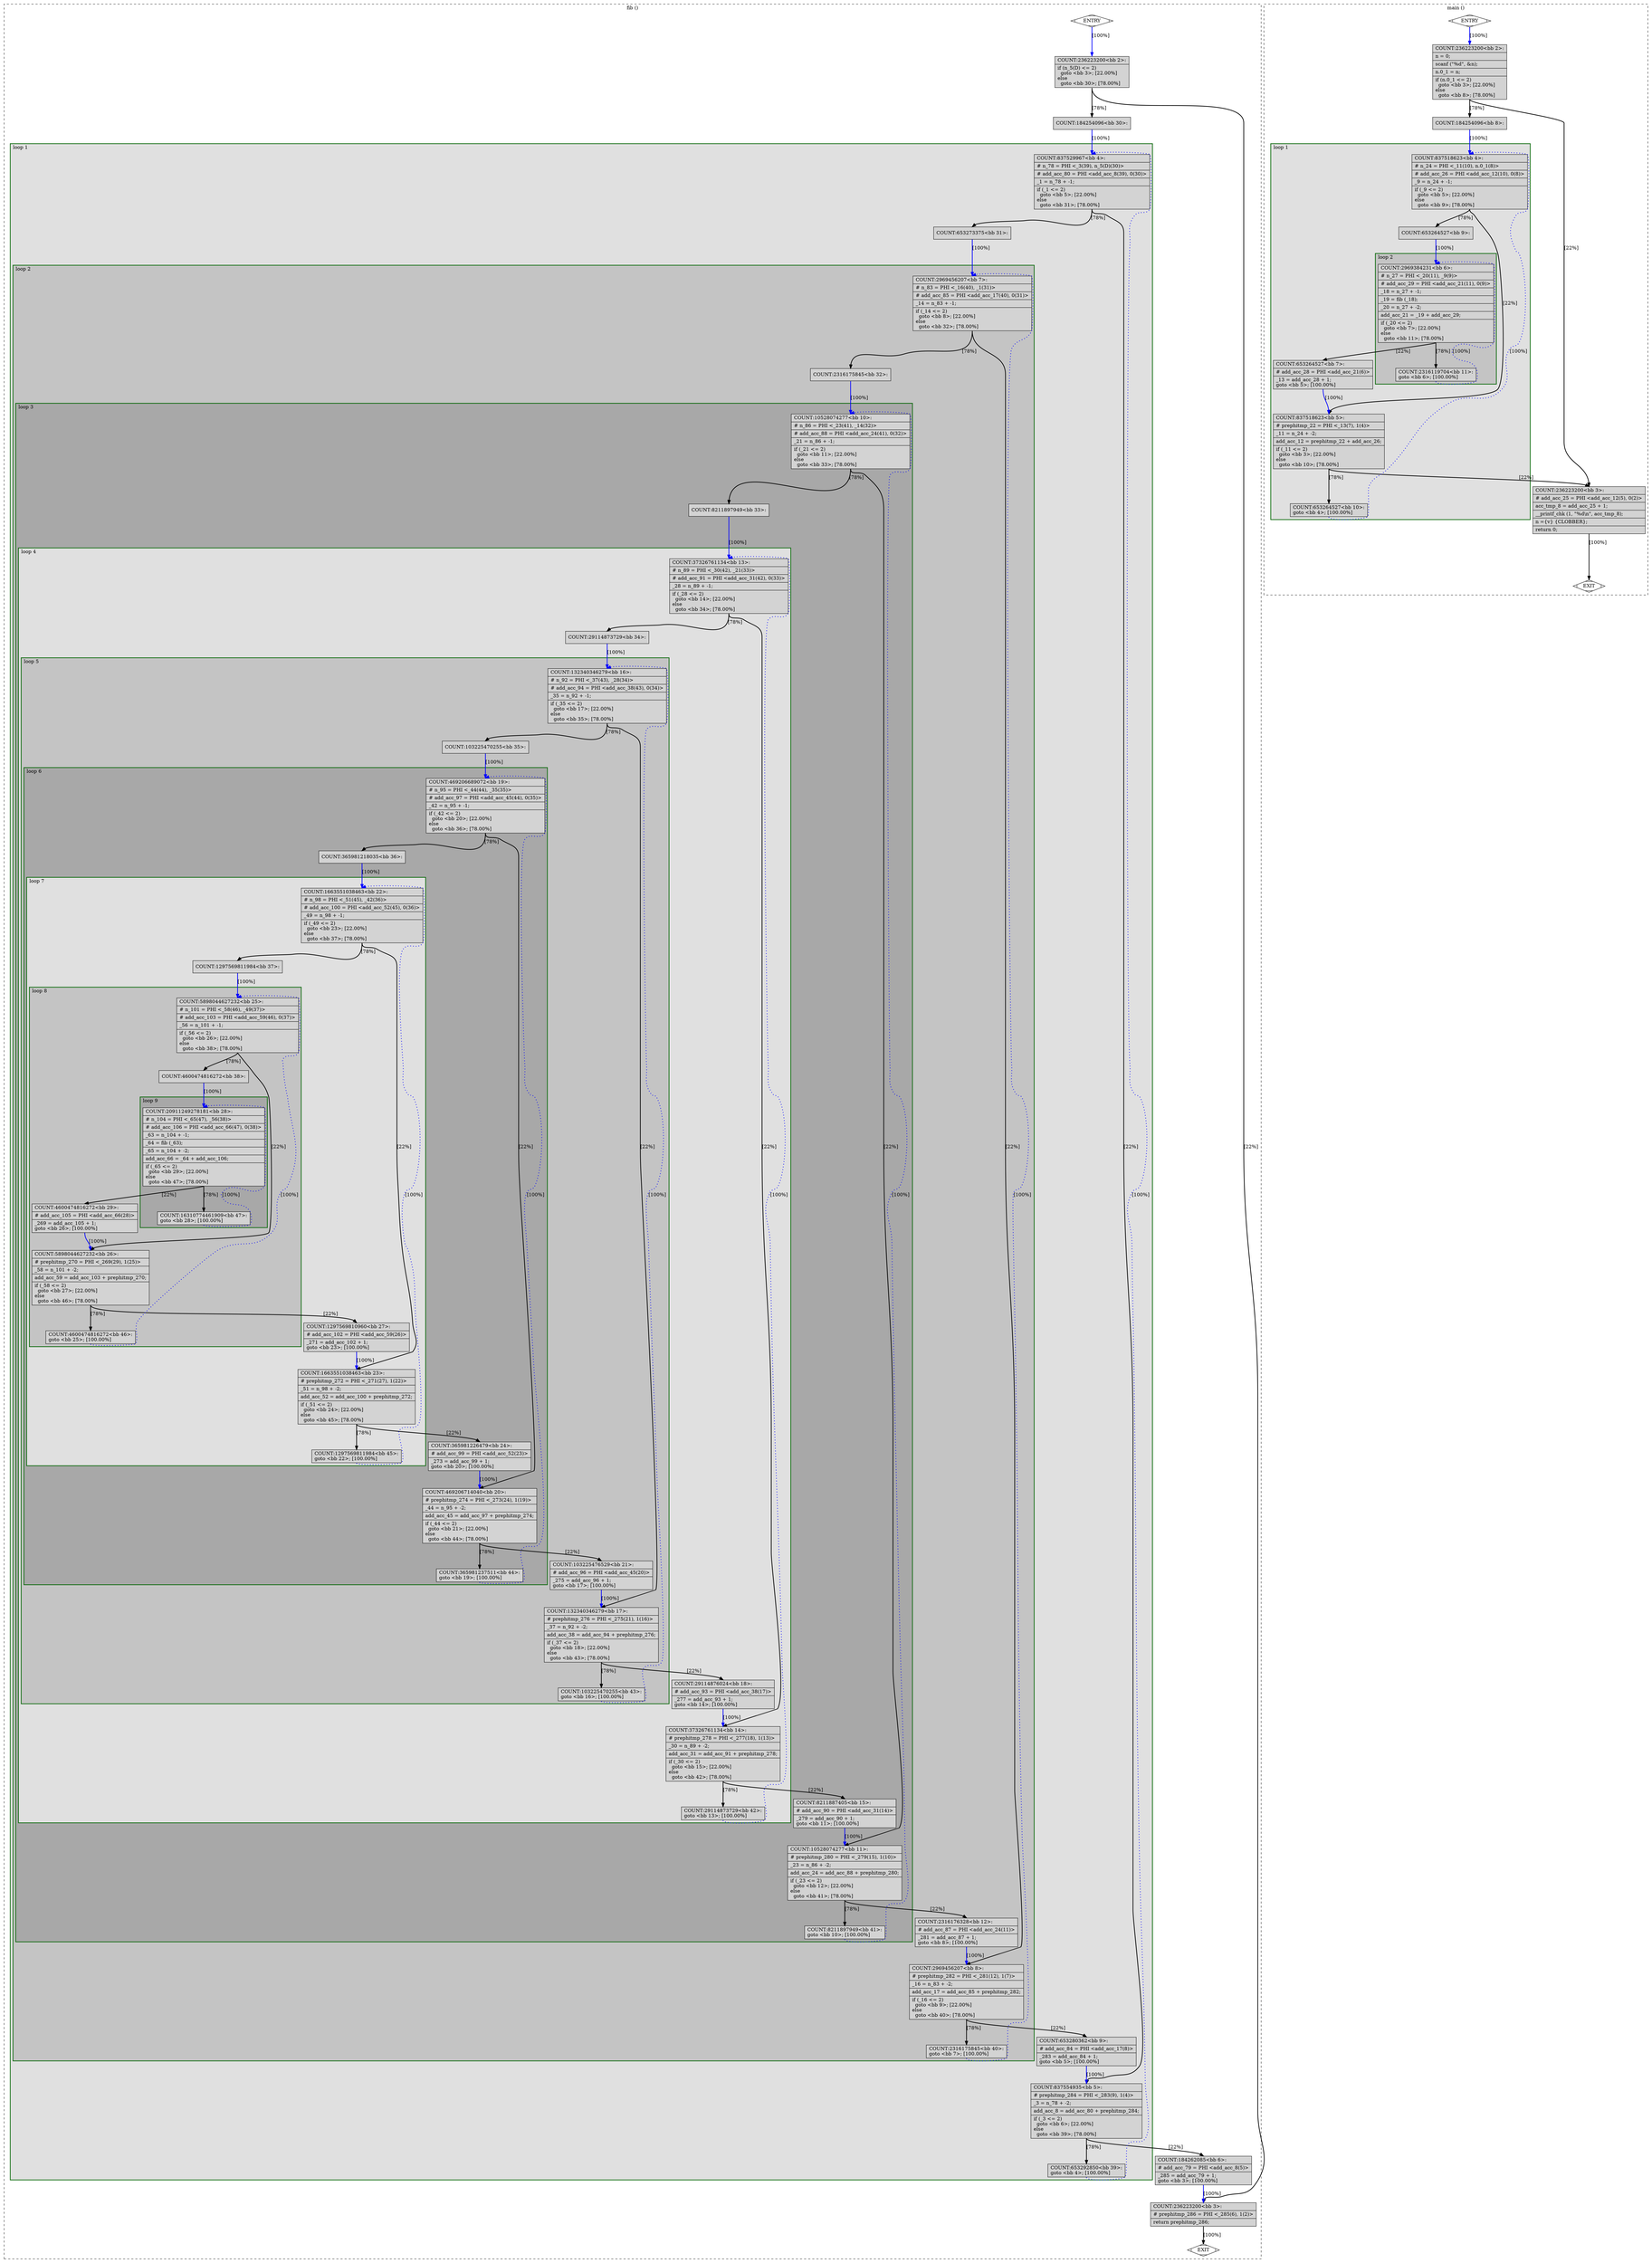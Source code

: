 digraph "a-fib_1.c.147t.unswitch" {
overlap=false;
subgraph "cluster_fib" {
	style="dashed";
	color="black";
	label="fib ()";
	subgraph cluster_40_1 {
	style="filled";
	color="darkgreen";
	fillcolor="grey88";
	label="loop 1";
	labeljust=l;
	penwidth=2;
	subgraph cluster_40_2 {
	style="filled";
	color="darkgreen";
	fillcolor="grey77";
	label="loop 2";
	labeljust=l;
	penwidth=2;
	subgraph cluster_40_3 {
	style="filled";
	color="darkgreen";
	fillcolor="grey66";
	label="loop 3";
	labeljust=l;
	penwidth=2;
	subgraph cluster_40_4 {
	style="filled";
	color="darkgreen";
	fillcolor="grey88";
	label="loop 4";
	labeljust=l;
	penwidth=2;
	subgraph cluster_40_5 {
	style="filled";
	color="darkgreen";
	fillcolor="grey77";
	label="loop 5";
	labeljust=l;
	penwidth=2;
	subgraph cluster_40_6 {
	style="filled";
	color="darkgreen";
	fillcolor="grey66";
	label="loop 6";
	labeljust=l;
	penwidth=2;
	subgraph cluster_40_7 {
	style="filled";
	color="darkgreen";
	fillcolor="grey88";
	label="loop 7";
	labeljust=l;
	penwidth=2;
	subgraph cluster_40_8 {
	style="filled";
	color="darkgreen";
	fillcolor="grey77";
	label="loop 8";
	labeljust=l;
	penwidth=2;
	subgraph cluster_40_9 {
	style="filled";
	color="darkgreen";
	fillcolor="grey66";
	label="loop 9";
	labeljust=l;
	penwidth=2;
	fn_40_basic_block_28 [shape=record,style=filled,fillcolor=lightgrey,label="{COUNT:20911249278181\<bb\ 28\>:\l\
|#\ n_104\ =\ PHI\ \<_65(47),\ _56(38)\>\l\
|#\ add_acc_106\ =\ PHI\ \<add_acc_66(47),\ 0(38)\>\l\
|_63\ =\ n_104\ +\ -1;\l\
|_64\ =\ fib\ (_63);\l\
|_65\ =\ n_104\ +\ -2;\l\
|add_acc_66\ =\ _64\ +\ add_acc_106;\l\
|if\ (_65\ \<=\ 2)\l\
\ \ goto\ \<bb\ 29\>;\ [22.00%]\l\
else\l\
\ \ goto\ \<bb\ 47\>;\ [78.00%]\l\
}"];

	fn_40_basic_block_47 [shape=record,style=filled,fillcolor=lightgrey,label="{COUNT:16310774461909\<bb\ 47\>:\l\
goto\ \<bb\ 28\>;\ [100.00%]\l\
}"];

	}
	fn_40_basic_block_25 [shape=record,style=filled,fillcolor=lightgrey,label="{COUNT:5898044627232\<bb\ 25\>:\l\
|#\ n_101\ =\ PHI\ \<_58(46),\ _49(37)\>\l\
|#\ add_acc_103\ =\ PHI\ \<add_acc_59(46),\ 0(37)\>\l\
|_56\ =\ n_101\ +\ -1;\l\
|if\ (_56\ \<=\ 2)\l\
\ \ goto\ \<bb\ 26\>;\ [22.00%]\l\
else\l\
\ \ goto\ \<bb\ 38\>;\ [78.00%]\l\
}"];

	fn_40_basic_block_26 [shape=record,style=filled,fillcolor=lightgrey,label="{COUNT:5898044627232\<bb\ 26\>:\l\
|#\ prephitmp_270\ =\ PHI\ \<_269(29),\ 1(25)\>\l\
|_58\ =\ n_101\ +\ -2;\l\
|add_acc_59\ =\ add_acc_103\ +\ prephitmp_270;\l\
|if\ (_58\ \<=\ 2)\l\
\ \ goto\ \<bb\ 27\>;\ [22.00%]\l\
else\l\
\ \ goto\ \<bb\ 46\>;\ [78.00%]\l\
}"];

	fn_40_basic_block_38 [shape=record,style=filled,fillcolor=lightgrey,label="{COUNT:4600474816272\<bb\ 38\>:\l\
}"];

	fn_40_basic_block_46 [shape=record,style=filled,fillcolor=lightgrey,label="{COUNT:4600474816272\<bb\ 46\>:\l\
goto\ \<bb\ 25\>;\ [100.00%]\l\
}"];

	fn_40_basic_block_29 [shape=record,style=filled,fillcolor=lightgrey,label="{COUNT:4600474816272\<bb\ 29\>:\l\
|#\ add_acc_105\ =\ PHI\ \<add_acc_66(28)\>\l\
|_269\ =\ add_acc_105\ +\ 1;\l\
goto\ \<bb\ 26\>;\ [100.00%]\l\
}"];

	}
	fn_40_basic_block_22 [shape=record,style=filled,fillcolor=lightgrey,label="{COUNT:1663551038463\<bb\ 22\>:\l\
|#\ n_98\ =\ PHI\ \<_51(45),\ _42(36)\>\l\
|#\ add_acc_100\ =\ PHI\ \<add_acc_52(45),\ 0(36)\>\l\
|_49\ =\ n_98\ +\ -1;\l\
|if\ (_49\ \<=\ 2)\l\
\ \ goto\ \<bb\ 23\>;\ [22.00%]\l\
else\l\
\ \ goto\ \<bb\ 37\>;\ [78.00%]\l\
}"];

	fn_40_basic_block_23 [shape=record,style=filled,fillcolor=lightgrey,label="{COUNT:1663551038463\<bb\ 23\>:\l\
|#\ prephitmp_272\ =\ PHI\ \<_271(27),\ 1(22)\>\l\
|_51\ =\ n_98\ +\ -2;\l\
|add_acc_52\ =\ add_acc_100\ +\ prephitmp_272;\l\
|if\ (_51\ \<=\ 2)\l\
\ \ goto\ \<bb\ 24\>;\ [22.00%]\l\
else\l\
\ \ goto\ \<bb\ 45\>;\ [78.00%]\l\
}"];

	fn_40_basic_block_37 [shape=record,style=filled,fillcolor=lightgrey,label="{COUNT:1297569811984\<bb\ 37\>:\l\
}"];

	fn_40_basic_block_45 [shape=record,style=filled,fillcolor=lightgrey,label="{COUNT:1297569811984\<bb\ 45\>:\l\
goto\ \<bb\ 22\>;\ [100.00%]\l\
}"];

	fn_40_basic_block_27 [shape=record,style=filled,fillcolor=lightgrey,label="{COUNT:1297569810960\<bb\ 27\>:\l\
|#\ add_acc_102\ =\ PHI\ \<add_acc_59(26)\>\l\
|_271\ =\ add_acc_102\ +\ 1;\l\
goto\ \<bb\ 23\>;\ [100.00%]\l\
}"];

	}
	fn_40_basic_block_19 [shape=record,style=filled,fillcolor=lightgrey,label="{COUNT:469206689072\<bb\ 19\>:\l\
|#\ n_95\ =\ PHI\ \<_44(44),\ _35(35)\>\l\
|#\ add_acc_97\ =\ PHI\ \<add_acc_45(44),\ 0(35)\>\l\
|_42\ =\ n_95\ +\ -1;\l\
|if\ (_42\ \<=\ 2)\l\
\ \ goto\ \<bb\ 20\>;\ [22.00%]\l\
else\l\
\ \ goto\ \<bb\ 36\>;\ [78.00%]\l\
}"];

	fn_40_basic_block_20 [shape=record,style=filled,fillcolor=lightgrey,label="{COUNT:469206714040\<bb\ 20\>:\l\
|#\ prephitmp_274\ =\ PHI\ \<_273(24),\ 1(19)\>\l\
|_44\ =\ n_95\ +\ -2;\l\
|add_acc_45\ =\ add_acc_97\ +\ prephitmp_274;\l\
|if\ (_44\ \<=\ 2)\l\
\ \ goto\ \<bb\ 21\>;\ [22.00%]\l\
else\l\
\ \ goto\ \<bb\ 44\>;\ [78.00%]\l\
}"];

	fn_40_basic_block_36 [shape=record,style=filled,fillcolor=lightgrey,label="{COUNT:365981218035\<bb\ 36\>:\l\
}"];

	fn_40_basic_block_44 [shape=record,style=filled,fillcolor=lightgrey,label="{COUNT:365981237511\<bb\ 44\>:\l\
goto\ \<bb\ 19\>;\ [100.00%]\l\
}"];

	fn_40_basic_block_24 [shape=record,style=filled,fillcolor=lightgrey,label="{COUNT:365981226479\<bb\ 24\>:\l\
|#\ add_acc_99\ =\ PHI\ \<add_acc_52(23)\>\l\
|_273\ =\ add_acc_99\ +\ 1;\l\
goto\ \<bb\ 20\>;\ [100.00%]\l\
}"];

	}
	fn_40_basic_block_16 [shape=record,style=filled,fillcolor=lightgrey,label="{COUNT:132340346279\<bb\ 16\>:\l\
|#\ n_92\ =\ PHI\ \<_37(43),\ _28(34)\>\l\
|#\ add_acc_94\ =\ PHI\ \<add_acc_38(43),\ 0(34)\>\l\
|_35\ =\ n_92\ +\ -1;\l\
|if\ (_35\ \<=\ 2)\l\
\ \ goto\ \<bb\ 17\>;\ [22.00%]\l\
else\l\
\ \ goto\ \<bb\ 35\>;\ [78.00%]\l\
}"];

	fn_40_basic_block_17 [shape=record,style=filled,fillcolor=lightgrey,label="{COUNT:132340346279\<bb\ 17\>:\l\
|#\ prephitmp_276\ =\ PHI\ \<_275(21),\ 1(16)\>\l\
|_37\ =\ n_92\ +\ -2;\l\
|add_acc_38\ =\ add_acc_94\ +\ prephitmp_276;\l\
|if\ (_37\ \<=\ 2)\l\
\ \ goto\ \<bb\ 18\>;\ [22.00%]\l\
else\l\
\ \ goto\ \<bb\ 43\>;\ [78.00%]\l\
}"];

	fn_40_basic_block_35 [shape=record,style=filled,fillcolor=lightgrey,label="{COUNT:103225470255\<bb\ 35\>:\l\
}"];

	fn_40_basic_block_43 [shape=record,style=filled,fillcolor=lightgrey,label="{COUNT:103225470255\<bb\ 43\>:\l\
goto\ \<bb\ 16\>;\ [100.00%]\l\
}"];

	fn_40_basic_block_21 [shape=record,style=filled,fillcolor=lightgrey,label="{COUNT:103225476529\<bb\ 21\>:\l\
|#\ add_acc_96\ =\ PHI\ \<add_acc_45(20)\>\l\
|_275\ =\ add_acc_96\ +\ 1;\l\
goto\ \<bb\ 17\>;\ [100.00%]\l\
}"];

	}
	fn_40_basic_block_13 [shape=record,style=filled,fillcolor=lightgrey,label="{COUNT:37326761134\<bb\ 13\>:\l\
|#\ n_89\ =\ PHI\ \<_30(42),\ _21(33)\>\l\
|#\ add_acc_91\ =\ PHI\ \<add_acc_31(42),\ 0(33)\>\l\
|_28\ =\ n_89\ +\ -1;\l\
|if\ (_28\ \<=\ 2)\l\
\ \ goto\ \<bb\ 14\>;\ [22.00%]\l\
else\l\
\ \ goto\ \<bb\ 34\>;\ [78.00%]\l\
}"];

	fn_40_basic_block_14 [shape=record,style=filled,fillcolor=lightgrey,label="{COUNT:37326761134\<bb\ 14\>:\l\
|#\ prephitmp_278\ =\ PHI\ \<_277(18),\ 1(13)\>\l\
|_30\ =\ n_89\ +\ -2;\l\
|add_acc_31\ =\ add_acc_91\ +\ prephitmp_278;\l\
|if\ (_30\ \<=\ 2)\l\
\ \ goto\ \<bb\ 15\>;\ [22.00%]\l\
else\l\
\ \ goto\ \<bb\ 42\>;\ [78.00%]\l\
}"];

	fn_40_basic_block_34 [shape=record,style=filled,fillcolor=lightgrey,label="{COUNT:29114873729\<bb\ 34\>:\l\
}"];

	fn_40_basic_block_42 [shape=record,style=filled,fillcolor=lightgrey,label="{COUNT:29114873729\<bb\ 42\>:\l\
goto\ \<bb\ 13\>;\ [100.00%]\l\
}"];

	fn_40_basic_block_18 [shape=record,style=filled,fillcolor=lightgrey,label="{COUNT:29114876024\<bb\ 18\>:\l\
|#\ add_acc_93\ =\ PHI\ \<add_acc_38(17)\>\l\
|_277\ =\ add_acc_93\ +\ 1;\l\
goto\ \<bb\ 14\>;\ [100.00%]\l\
}"];

	}
	fn_40_basic_block_10 [shape=record,style=filled,fillcolor=lightgrey,label="{COUNT:10528074277\<bb\ 10\>:\l\
|#\ n_86\ =\ PHI\ \<_23(41),\ _14(32)\>\l\
|#\ add_acc_88\ =\ PHI\ \<add_acc_24(41),\ 0(32)\>\l\
|_21\ =\ n_86\ +\ -1;\l\
|if\ (_21\ \<=\ 2)\l\
\ \ goto\ \<bb\ 11\>;\ [22.00%]\l\
else\l\
\ \ goto\ \<bb\ 33\>;\ [78.00%]\l\
}"];

	fn_40_basic_block_11 [shape=record,style=filled,fillcolor=lightgrey,label="{COUNT:10528074277\<bb\ 11\>:\l\
|#\ prephitmp_280\ =\ PHI\ \<_279(15),\ 1(10)\>\l\
|_23\ =\ n_86\ +\ -2;\l\
|add_acc_24\ =\ add_acc_88\ +\ prephitmp_280;\l\
|if\ (_23\ \<=\ 2)\l\
\ \ goto\ \<bb\ 12\>;\ [22.00%]\l\
else\l\
\ \ goto\ \<bb\ 41\>;\ [78.00%]\l\
}"];

	fn_40_basic_block_33 [shape=record,style=filled,fillcolor=lightgrey,label="{COUNT:8211897949\<bb\ 33\>:\l\
}"];

	fn_40_basic_block_41 [shape=record,style=filled,fillcolor=lightgrey,label="{COUNT:8211897949\<bb\ 41\>:\l\
goto\ \<bb\ 10\>;\ [100.00%]\l\
}"];

	fn_40_basic_block_15 [shape=record,style=filled,fillcolor=lightgrey,label="{COUNT:8211887405\<bb\ 15\>:\l\
|#\ add_acc_90\ =\ PHI\ \<add_acc_31(14)\>\l\
|_279\ =\ add_acc_90\ +\ 1;\l\
goto\ \<bb\ 11\>;\ [100.00%]\l\
}"];

	}
	fn_40_basic_block_7 [shape=record,style=filled,fillcolor=lightgrey,label="{COUNT:2969456207\<bb\ 7\>:\l\
|#\ n_83\ =\ PHI\ \<_16(40),\ _1(31)\>\l\
|#\ add_acc_85\ =\ PHI\ \<add_acc_17(40),\ 0(31)\>\l\
|_14\ =\ n_83\ +\ -1;\l\
|if\ (_14\ \<=\ 2)\l\
\ \ goto\ \<bb\ 8\>;\ [22.00%]\l\
else\l\
\ \ goto\ \<bb\ 32\>;\ [78.00%]\l\
}"];

	fn_40_basic_block_8 [shape=record,style=filled,fillcolor=lightgrey,label="{COUNT:2969456207\<bb\ 8\>:\l\
|#\ prephitmp_282\ =\ PHI\ \<_281(12),\ 1(7)\>\l\
|_16\ =\ n_83\ +\ -2;\l\
|add_acc_17\ =\ add_acc_85\ +\ prephitmp_282;\l\
|if\ (_16\ \<=\ 2)\l\
\ \ goto\ \<bb\ 9\>;\ [22.00%]\l\
else\l\
\ \ goto\ \<bb\ 40\>;\ [78.00%]\l\
}"];

	fn_40_basic_block_32 [shape=record,style=filled,fillcolor=lightgrey,label="{COUNT:2316175845\<bb\ 32\>:\l\
}"];

	fn_40_basic_block_40 [shape=record,style=filled,fillcolor=lightgrey,label="{COUNT:2316175845\<bb\ 40\>:\l\
goto\ \<bb\ 7\>;\ [100.00%]\l\
}"];

	fn_40_basic_block_12 [shape=record,style=filled,fillcolor=lightgrey,label="{COUNT:2316176328\<bb\ 12\>:\l\
|#\ add_acc_87\ =\ PHI\ \<add_acc_24(11)\>\l\
|_281\ =\ add_acc_87\ +\ 1;\l\
goto\ \<bb\ 8\>;\ [100.00%]\l\
}"];

	}
	fn_40_basic_block_4 [shape=record,style=filled,fillcolor=lightgrey,label="{COUNT:837529967\<bb\ 4\>:\l\
|#\ n_78\ =\ PHI\ \<_3(39),\ n_5(D)(30)\>\l\
|#\ add_acc_80\ =\ PHI\ \<add_acc_8(39),\ 0(30)\>\l\
|_1\ =\ n_78\ +\ -1;\l\
|if\ (_1\ \<=\ 2)\l\
\ \ goto\ \<bb\ 5\>;\ [22.00%]\l\
else\l\
\ \ goto\ \<bb\ 31\>;\ [78.00%]\l\
}"];

	fn_40_basic_block_5 [shape=record,style=filled,fillcolor=lightgrey,label="{COUNT:837554935\<bb\ 5\>:\l\
|#\ prephitmp_284\ =\ PHI\ \<_283(9),\ 1(4)\>\l\
|_3\ =\ n_78\ +\ -2;\l\
|add_acc_8\ =\ add_acc_80\ +\ prephitmp_284;\l\
|if\ (_3\ \<=\ 2)\l\
\ \ goto\ \<bb\ 6\>;\ [22.00%]\l\
else\l\
\ \ goto\ \<bb\ 39\>;\ [78.00%]\l\
}"];

	fn_40_basic_block_31 [shape=record,style=filled,fillcolor=lightgrey,label="{COUNT:653273375\<bb\ 31\>:\l\
}"];

	fn_40_basic_block_39 [shape=record,style=filled,fillcolor=lightgrey,label="{COUNT:653292850\<bb\ 39\>:\l\
goto\ \<bb\ 4\>;\ [100.00%]\l\
}"];

	fn_40_basic_block_9 [shape=record,style=filled,fillcolor=lightgrey,label="{COUNT:653280362\<bb\ 9\>:\l\
|#\ add_acc_84\ =\ PHI\ \<add_acc_17(8)\>\l\
|_283\ =\ add_acc_84\ +\ 1;\l\
goto\ \<bb\ 5\>;\ [100.00%]\l\
}"];

	}
	fn_40_basic_block_0 [shape=Mdiamond,style=filled,fillcolor=white,label="ENTRY"];

	fn_40_basic_block_1 [shape=Mdiamond,style=filled,fillcolor=white,label="EXIT"];

	fn_40_basic_block_2 [shape=record,style=filled,fillcolor=lightgrey,label="{COUNT:236223200\<bb\ 2\>:\l\
|if\ (n_5(D)\ \<=\ 2)\l\
\ \ goto\ \<bb\ 3\>;\ [22.00%]\l\
else\l\
\ \ goto\ \<bb\ 30\>;\ [78.00%]\l\
}"];

	fn_40_basic_block_3 [shape=record,style=filled,fillcolor=lightgrey,label="{COUNT:236223200\<bb\ 3\>:\l\
|#\ prephitmp_286\ =\ PHI\ \<_285(6),\ 1(2)\>\l\
|return\ prephitmp_286;\l\
}"];

	fn_40_basic_block_30 [shape=record,style=filled,fillcolor=lightgrey,label="{COUNT:184254096\<bb\ 30\>:\l\
}"];

	fn_40_basic_block_6 [shape=record,style=filled,fillcolor=lightgrey,label="{COUNT:184262085\<bb\ 6\>:\l\
|#\ add_acc_79\ =\ PHI\ \<add_acc_8(5)\>\l\
|_285\ =\ add_acc_79\ +\ 1;\l\
goto\ \<bb\ 3\>;\ [100.00%]\l\
}"];

	fn_40_basic_block_0:s -> fn_40_basic_block_2:n [style="solid,bold",color=blue,weight=100,constraint=true,label="[100%]"];
	fn_40_basic_block_2:s -> fn_40_basic_block_3:n [style="solid,bold",color=black,weight=10,constraint=true,label="[22%]"];
	fn_40_basic_block_2:s -> fn_40_basic_block_30:n [style="solid,bold",color=black,weight=10,constraint=true,label="[78%]"];
	fn_40_basic_block_3:s -> fn_40_basic_block_1:n [style="solid,bold",color=black,weight=10,constraint=true,label="[100%]"];
	fn_40_basic_block_30:s -> fn_40_basic_block_4:n [style="solid,bold",color=blue,weight=100,constraint=true,label="[100%]"];
	fn_40_basic_block_4:s -> fn_40_basic_block_5:n [style="solid,bold",color=black,weight=10,constraint=true,label="[22%]"];
	fn_40_basic_block_4:s -> fn_40_basic_block_31:n [style="solid,bold",color=black,weight=10,constraint=true,label="[78%]"];
	fn_40_basic_block_5:s -> fn_40_basic_block_6:n [style="solid,bold",color=black,weight=10,constraint=true,label="[22%]"];
	fn_40_basic_block_5:s -> fn_40_basic_block_39:n [style="solid,bold",color=black,weight=10,constraint=true,label="[78%]"];
	fn_40_basic_block_39:s -> fn_40_basic_block_4:n [style="dotted,bold",color=blue,weight=10,constraint=false,label="[100%]"];
	fn_40_basic_block_6:s -> fn_40_basic_block_3:n [style="solid,bold",color=blue,weight=100,constraint=true,label="[100%]"];
	fn_40_basic_block_31:s -> fn_40_basic_block_7:n [style="solid,bold",color=blue,weight=100,constraint=true,label="[100%]"];
	fn_40_basic_block_7:s -> fn_40_basic_block_8:n [style="solid,bold",color=black,weight=10,constraint=true,label="[22%]"];
	fn_40_basic_block_7:s -> fn_40_basic_block_32:n [style="solid,bold",color=black,weight=10,constraint=true,label="[78%]"];
	fn_40_basic_block_8:s -> fn_40_basic_block_9:n [style="solid,bold",color=black,weight=10,constraint=true,label="[22%]"];
	fn_40_basic_block_8:s -> fn_40_basic_block_40:n [style="solid,bold",color=black,weight=10,constraint=true,label="[78%]"];
	fn_40_basic_block_40:s -> fn_40_basic_block_7:n [style="dotted,bold",color=blue,weight=10,constraint=false,label="[100%]"];
	fn_40_basic_block_9:s -> fn_40_basic_block_5:n [style="solid,bold",color=blue,weight=100,constraint=true,label="[100%]"];
	fn_40_basic_block_32:s -> fn_40_basic_block_10:n [style="solid,bold",color=blue,weight=100,constraint=true,label="[100%]"];
	fn_40_basic_block_10:s -> fn_40_basic_block_11:n [style="solid,bold",color=black,weight=10,constraint=true,label="[22%]"];
	fn_40_basic_block_10:s -> fn_40_basic_block_33:n [style="solid,bold",color=black,weight=10,constraint=true,label="[78%]"];
	fn_40_basic_block_11:s -> fn_40_basic_block_12:n [style="solid,bold",color=black,weight=10,constraint=true,label="[22%]"];
	fn_40_basic_block_11:s -> fn_40_basic_block_41:n [style="solid,bold",color=black,weight=10,constraint=true,label="[78%]"];
	fn_40_basic_block_41:s -> fn_40_basic_block_10:n [style="dotted,bold",color=blue,weight=10,constraint=false,label="[100%]"];
	fn_40_basic_block_12:s -> fn_40_basic_block_8:n [style="solid,bold",color=blue,weight=100,constraint=true,label="[100%]"];
	fn_40_basic_block_33:s -> fn_40_basic_block_13:n [style="solid,bold",color=blue,weight=100,constraint=true,label="[100%]"];
	fn_40_basic_block_13:s -> fn_40_basic_block_14:n [style="solid,bold",color=black,weight=10,constraint=true,label="[22%]"];
	fn_40_basic_block_13:s -> fn_40_basic_block_34:n [style="solid,bold",color=black,weight=10,constraint=true,label="[78%]"];
	fn_40_basic_block_14:s -> fn_40_basic_block_15:n [style="solid,bold",color=black,weight=10,constraint=true,label="[22%]"];
	fn_40_basic_block_14:s -> fn_40_basic_block_42:n [style="solid,bold",color=black,weight=10,constraint=true,label="[78%]"];
	fn_40_basic_block_42:s -> fn_40_basic_block_13:n [style="dotted,bold",color=blue,weight=10,constraint=false,label="[100%]"];
	fn_40_basic_block_15:s -> fn_40_basic_block_11:n [style="solid,bold",color=blue,weight=100,constraint=true,label="[100%]"];
	fn_40_basic_block_34:s -> fn_40_basic_block_16:n [style="solid,bold",color=blue,weight=100,constraint=true,label="[100%]"];
	fn_40_basic_block_16:s -> fn_40_basic_block_17:n [style="solid,bold",color=black,weight=10,constraint=true,label="[22%]"];
	fn_40_basic_block_16:s -> fn_40_basic_block_35:n [style="solid,bold",color=black,weight=10,constraint=true,label="[78%]"];
	fn_40_basic_block_17:s -> fn_40_basic_block_18:n [style="solid,bold",color=black,weight=10,constraint=true,label="[22%]"];
	fn_40_basic_block_17:s -> fn_40_basic_block_43:n [style="solid,bold",color=black,weight=10,constraint=true,label="[78%]"];
	fn_40_basic_block_43:s -> fn_40_basic_block_16:n [style="dotted,bold",color=blue,weight=10,constraint=false,label="[100%]"];
	fn_40_basic_block_18:s -> fn_40_basic_block_14:n [style="solid,bold",color=blue,weight=100,constraint=true,label="[100%]"];
	fn_40_basic_block_35:s -> fn_40_basic_block_19:n [style="solid,bold",color=blue,weight=100,constraint=true,label="[100%]"];
	fn_40_basic_block_19:s -> fn_40_basic_block_20:n [style="solid,bold",color=black,weight=10,constraint=true,label="[22%]"];
	fn_40_basic_block_19:s -> fn_40_basic_block_36:n [style="solid,bold",color=black,weight=10,constraint=true,label="[78%]"];
	fn_40_basic_block_20:s -> fn_40_basic_block_21:n [style="solid,bold",color=black,weight=10,constraint=true,label="[22%]"];
	fn_40_basic_block_20:s -> fn_40_basic_block_44:n [style="solid,bold",color=black,weight=10,constraint=true,label="[78%]"];
	fn_40_basic_block_44:s -> fn_40_basic_block_19:n [style="dotted,bold",color=blue,weight=10,constraint=false,label="[100%]"];
	fn_40_basic_block_21:s -> fn_40_basic_block_17:n [style="solid,bold",color=blue,weight=100,constraint=true,label="[100%]"];
	fn_40_basic_block_36:s -> fn_40_basic_block_22:n [style="solid,bold",color=blue,weight=100,constraint=true,label="[100%]"];
	fn_40_basic_block_22:s -> fn_40_basic_block_23:n [style="solid,bold",color=black,weight=10,constraint=true,label="[22%]"];
	fn_40_basic_block_22:s -> fn_40_basic_block_37:n [style="solid,bold",color=black,weight=10,constraint=true,label="[78%]"];
	fn_40_basic_block_23:s -> fn_40_basic_block_24:n [style="solid,bold",color=black,weight=10,constraint=true,label="[22%]"];
	fn_40_basic_block_23:s -> fn_40_basic_block_45:n [style="solid,bold",color=black,weight=10,constraint=true,label="[78%]"];
	fn_40_basic_block_45:s -> fn_40_basic_block_22:n [style="dotted,bold",color=blue,weight=10,constraint=false,label="[100%]"];
	fn_40_basic_block_24:s -> fn_40_basic_block_20:n [style="solid,bold",color=blue,weight=100,constraint=true,label="[100%]"];
	fn_40_basic_block_37:s -> fn_40_basic_block_25:n [style="solid,bold",color=blue,weight=100,constraint=true,label="[100%]"];
	fn_40_basic_block_25:s -> fn_40_basic_block_26:n [style="solid,bold",color=black,weight=10,constraint=true,label="[22%]"];
	fn_40_basic_block_25:s -> fn_40_basic_block_38:n [style="solid,bold",color=black,weight=10,constraint=true,label="[78%]"];
	fn_40_basic_block_26:s -> fn_40_basic_block_27:n [style="solid,bold",color=black,weight=10,constraint=true,label="[22%]"];
	fn_40_basic_block_26:s -> fn_40_basic_block_46:n [style="solid,bold",color=black,weight=10,constraint=true,label="[78%]"];
	fn_40_basic_block_46:s -> fn_40_basic_block_25:n [style="dotted,bold",color=blue,weight=10,constraint=false,label="[100%]"];
	fn_40_basic_block_27:s -> fn_40_basic_block_23:n [style="solid,bold",color=blue,weight=100,constraint=true,label="[100%]"];
	fn_40_basic_block_38:s -> fn_40_basic_block_28:n [style="solid,bold",color=blue,weight=100,constraint=true,label="[100%]"];
	fn_40_basic_block_28:s -> fn_40_basic_block_29:n [style="solid,bold",color=black,weight=10,constraint=true,label="[22%]"];
	fn_40_basic_block_28:s -> fn_40_basic_block_47:n [style="solid,bold",color=black,weight=10,constraint=true,label="[78%]"];
	fn_40_basic_block_47:s -> fn_40_basic_block_28:n [style="dotted,bold",color=blue,weight=10,constraint=false,label="[100%]"];
	fn_40_basic_block_29:s -> fn_40_basic_block_26:n [style="solid,bold",color=blue,weight=100,constraint=true,label="[100%]"];
	fn_40_basic_block_0:s -> fn_40_basic_block_1:n [style="invis",constraint=true];
}
subgraph "cluster_main" {
	style="dashed";
	color="black";
	label="main ()";
	subgraph cluster_39_1 {
	style="filled";
	color="darkgreen";
	fillcolor="grey88";
	label="loop 1";
	labeljust=l;
	penwidth=2;
	subgraph cluster_39_2 {
	style="filled";
	color="darkgreen";
	fillcolor="grey77";
	label="loop 2";
	labeljust=l;
	penwidth=2;
	fn_39_basic_block_6 [shape=record,style=filled,fillcolor=lightgrey,label="{COUNT:2969384231\<bb\ 6\>:\l\
|#\ n_27\ =\ PHI\ \<_20(11),\ _9(9)\>\l\
|#\ add_acc_29\ =\ PHI\ \<add_acc_21(11),\ 0(9)\>\l\
|_18\ =\ n_27\ +\ -1;\l\
|_19\ =\ fib\ (_18);\l\
|_20\ =\ n_27\ +\ -2;\l\
|add_acc_21\ =\ _19\ +\ add_acc_29;\l\
|if\ (_20\ \<=\ 2)\l\
\ \ goto\ \<bb\ 7\>;\ [22.00%]\l\
else\l\
\ \ goto\ \<bb\ 11\>;\ [78.00%]\l\
}"];

	fn_39_basic_block_11 [shape=record,style=filled,fillcolor=lightgrey,label="{COUNT:2316119704\<bb\ 11\>:\l\
goto\ \<bb\ 6\>;\ [100.00%]\l\
}"];

	}
	fn_39_basic_block_4 [shape=record,style=filled,fillcolor=lightgrey,label="{COUNT:837518623\<bb\ 4\>:\l\
|#\ n_24\ =\ PHI\ \<_11(10),\ n.0_1(8)\>\l\
|#\ add_acc_26\ =\ PHI\ \<add_acc_12(10),\ 0(8)\>\l\
|_9\ =\ n_24\ +\ -1;\l\
|if\ (_9\ \<=\ 2)\l\
\ \ goto\ \<bb\ 5\>;\ [22.00%]\l\
else\l\
\ \ goto\ \<bb\ 9\>;\ [78.00%]\l\
}"];

	fn_39_basic_block_5 [shape=record,style=filled,fillcolor=lightgrey,label="{COUNT:837518623\<bb\ 5\>:\l\
|#\ prephitmp_22\ =\ PHI\ \<_13(7),\ 1(4)\>\l\
|_11\ =\ n_24\ +\ -2;\l\
|add_acc_12\ =\ prephitmp_22\ +\ add_acc_26;\l\
|if\ (_11\ \<=\ 2)\l\
\ \ goto\ \<bb\ 3\>;\ [22.00%]\l\
else\l\
\ \ goto\ \<bb\ 10\>;\ [78.00%]\l\
}"];

	fn_39_basic_block_9 [shape=record,style=filled,fillcolor=lightgrey,label="{COUNT:653264527\<bb\ 9\>:\l\
}"];

	fn_39_basic_block_10 [shape=record,style=filled,fillcolor=lightgrey,label="{COUNT:653264527\<bb\ 10\>:\l\
goto\ \<bb\ 4\>;\ [100.00%]\l\
}"];

	fn_39_basic_block_7 [shape=record,style=filled,fillcolor=lightgrey,label="{COUNT:653264527\<bb\ 7\>:\l\
|#\ add_acc_28\ =\ PHI\ \<add_acc_21(6)\>\l\
|_13\ =\ add_acc_28\ +\ 1;\l\
goto\ \<bb\ 5\>;\ [100.00%]\l\
}"];

	}
	fn_39_basic_block_0 [shape=Mdiamond,style=filled,fillcolor=white,label="ENTRY"];

	fn_39_basic_block_1 [shape=Mdiamond,style=filled,fillcolor=white,label="EXIT"];

	fn_39_basic_block_2 [shape=record,style=filled,fillcolor=lightgrey,label="{COUNT:236223200\<bb\ 2\>:\l\
|n\ =\ 0;\l\
|scanf\ (\"%d\",\ &n);\l\
|n.0_1\ =\ n;\l\
|if\ (n.0_1\ \<=\ 2)\l\
\ \ goto\ \<bb\ 3\>;\ [22.00%]\l\
else\l\
\ \ goto\ \<bb\ 8\>;\ [78.00%]\l\
}"];

	fn_39_basic_block_3 [shape=record,style=filled,fillcolor=lightgrey,label="{COUNT:236223200\<bb\ 3\>:\l\
|#\ add_acc_25\ =\ PHI\ \<add_acc_12(5),\ 0(2)\>\l\
|acc_tmp_8\ =\ add_acc_25\ +\ 1;\l\
|__printf_chk\ (1,\ \"%d\\n\",\ acc_tmp_8);\l\
|n\ =\{v\}\ \{CLOBBER\};\l\
|return\ 0;\l\
}"];

	fn_39_basic_block_8 [shape=record,style=filled,fillcolor=lightgrey,label="{COUNT:184254096\<bb\ 8\>:\l\
}"];

	fn_39_basic_block_0:s -> fn_39_basic_block_2:n [style="solid,bold",color=blue,weight=100,constraint=true,label="[100%]"];
	fn_39_basic_block_2:s -> fn_39_basic_block_3:n [style="solid,bold",color=black,weight=10,constraint=true,label="[22%]"];
	fn_39_basic_block_2:s -> fn_39_basic_block_8:n [style="solid,bold",color=black,weight=10,constraint=true,label="[78%]"];
	fn_39_basic_block_3:s -> fn_39_basic_block_1:n [style="solid,bold",color=black,weight=10,constraint=true,label="[100%]"];
	fn_39_basic_block_8:s -> fn_39_basic_block_4:n [style="solid,bold",color=blue,weight=100,constraint=true,label="[100%]"];
	fn_39_basic_block_4:s -> fn_39_basic_block_5:n [style="solid,bold",color=black,weight=10,constraint=true,label="[22%]"];
	fn_39_basic_block_4:s -> fn_39_basic_block_9:n [style="solid,bold",color=black,weight=10,constraint=true,label="[78%]"];
	fn_39_basic_block_5:s -> fn_39_basic_block_3:n [style="solid,bold",color=black,weight=10,constraint=true,label="[22%]"];
	fn_39_basic_block_5:s -> fn_39_basic_block_10:n [style="solid,bold",color=black,weight=10,constraint=true,label="[78%]"];
	fn_39_basic_block_10:s -> fn_39_basic_block_4:n [style="dotted,bold",color=blue,weight=10,constraint=false,label="[100%]"];
	fn_39_basic_block_9:s -> fn_39_basic_block_6:n [style="solid,bold",color=blue,weight=100,constraint=true,label="[100%]"];
	fn_39_basic_block_6:s -> fn_39_basic_block_7:n [style="solid,bold",color=black,weight=10,constraint=true,label="[22%]"];
	fn_39_basic_block_6:s -> fn_39_basic_block_11:n [style="solid,bold",color=black,weight=10,constraint=true,label="[78%]"];
	fn_39_basic_block_11:s -> fn_39_basic_block_6:n [style="dotted,bold",color=blue,weight=10,constraint=false,label="[100%]"];
	fn_39_basic_block_7:s -> fn_39_basic_block_5:n [style="solid,bold",color=blue,weight=100,constraint=true,label="[100%]"];
	fn_39_basic_block_0:s -> fn_39_basic_block_1:n [style="invis",constraint=true];
}
}
